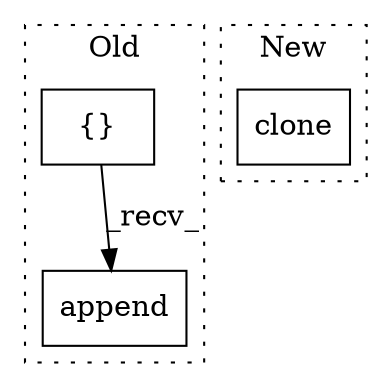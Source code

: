 digraph G {
subgraph cluster0 {
1 [label="append" a="32" s="2900,3000" l="7,1" shape="box"];
3 [label="{}" a="4" s="1503" l="2" shape="box"];
label = "Old";
style="dotted";
}
subgraph cluster1 {
2 [label="clone" a="32" s="1311,1337" l="6,1" shape="box"];
label = "New";
style="dotted";
}
3 -> 1 [label="_recv_"];
}